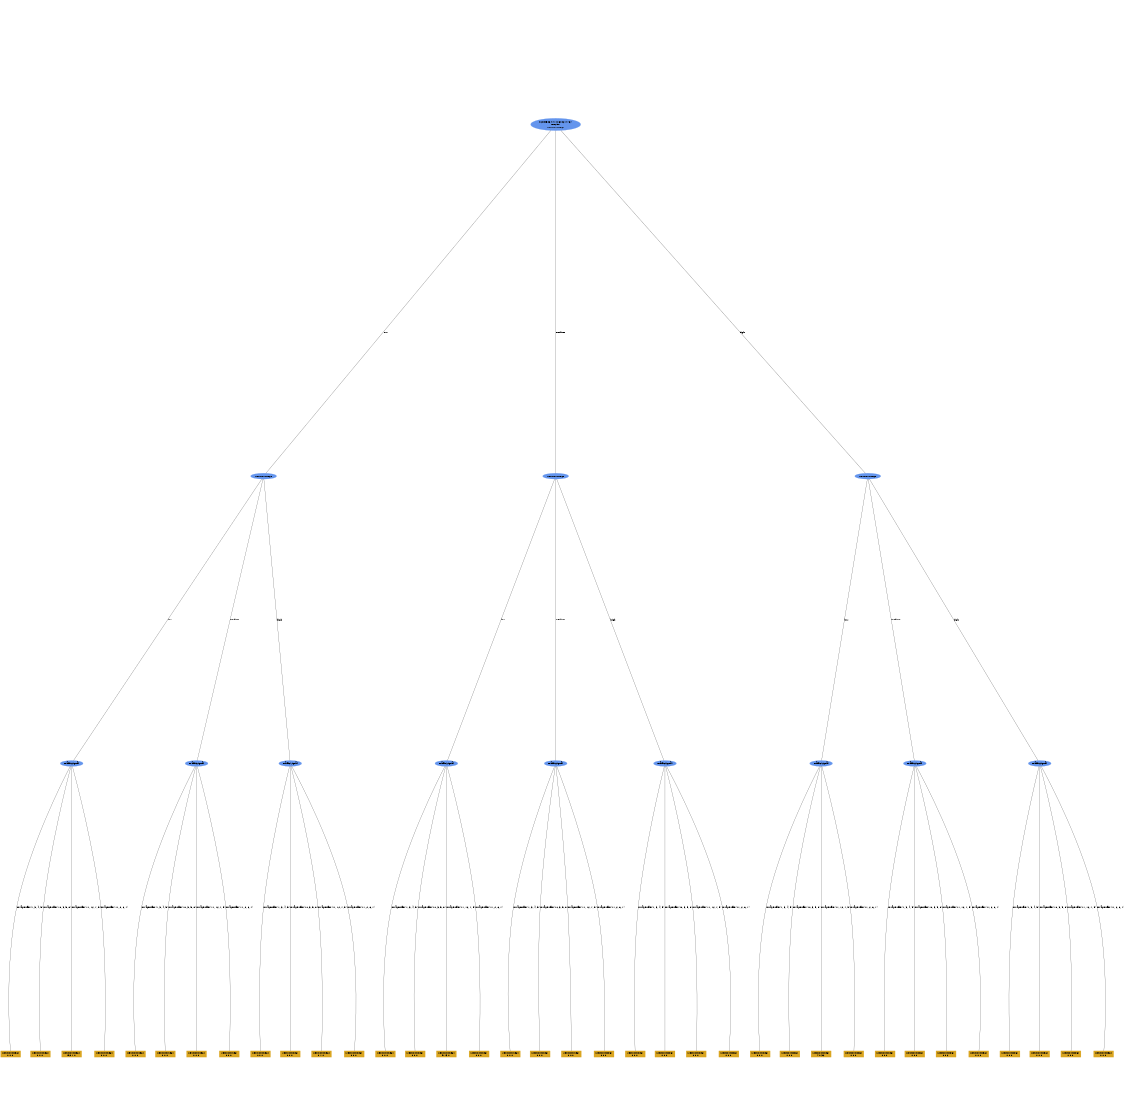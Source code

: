 digraph "DD" {
size = "7.5,10"
ratio=1.0;
center = true;
edge [dir = none];
{ rank = same; node [shape=ellipse, style=filled, color=cornflowerblue];"1709" [label="score=864.7110600217767\nN=250\nWest_out_seg1"];}
{ rank = same; node [shape=ellipse, style=filled, color=cornflowerblue];"1722" [label="West_out_seg0"];}
{ rank = same; node [shape=ellipse, style=filled, color=cornflowerblue];"1735" [label="West_out_seg0"];}
{ rank = same; node [shape=ellipse, style=filled, color=cornflowerblue];"1748" [label="West_out_seg0"];}
{ rank = same; node [shape=ellipse, style=filled, color=cornflowerblue];"1757" [label="TrafficSignal"];}
{ rank = same; node [shape=ellipse, style=filled, color=cornflowerblue];"1767" [label="TrafficSignal"];}
{ rank = same; node [shape=ellipse, style=filled, color=cornflowerblue];"1777" [label="TrafficSignal"];}
{ rank = same; node [shape=ellipse, style=filled, color=cornflowerblue];"1787" [label="TrafficSignal"];}
{ rank = same; node [shape=ellipse, style=filled, color=cornflowerblue];"1797" [label="TrafficSignal"];}
{ rank = same; node [shape=ellipse, style=filled, color=cornflowerblue];"1807" [label="TrafficSignal"];}
{ rank = same; node [shape=ellipse, style=filled, color=cornflowerblue];"1817" [label="TrafficSignal"];}
{ rank = same; node [shape=ellipse, style=filled, color=cornflowerblue];"1827" [label="TrafficSignal"];}
{ rank = same; node [shape=ellipse, style=filled, color=cornflowerblue];"1837" [label="TrafficSignal"];}
{ rank = same; node [shape=box, style=filled, color=goldenrod];"1758" [label="West_out_seg1\n0 0 0 "];}
{ rank = same; node [shape=box, style=filled, color=goldenrod];"1759" [label="West_out_seg1\n0 0 0 "];}
{ rank = same; node [shape=box, style=filled, color=goldenrod];"1760" [label="West_out_seg1\n192 1 0 "];}
{ rank = same; node [shape=box, style=filled, color=goldenrod];"1761" [label="West_out_seg1\n0 0 0 "];}
{ rank = same; node [shape=box, style=filled, color=goldenrod];"1768" [label="West_out_seg1\n0 0 0 "];}
{ rank = same; node [shape=box, style=filled, color=goldenrod];"1769" [label="West_out_seg1\n0 0 0 "];}
{ rank = same; node [shape=box, style=filled, color=goldenrod];"1770" [label="West_out_seg1\n0 0 0 "];}
{ rank = same; node [shape=box, style=filled, color=goldenrod];"1771" [label="West_out_seg1\n0 0 0 "];}
{ rank = same; node [shape=box, style=filled, color=goldenrod];"1778" [label="West_out_seg1\n0 0 0 "];}
{ rank = same; node [shape=box, style=filled, color=goldenrod];"1779" [label="West_out_seg1\n0 0 0 "];}
{ rank = same; node [shape=box, style=filled, color=goldenrod];"1780" [label="West_out_seg1\n0 1 0 "];}
{ rank = same; node [shape=box, style=filled, color=goldenrod];"1781" [label="West_out_seg1\n0 0 0 "];}
{ rank = same; node [shape=box, style=filled, color=goldenrod];"1788" [label="West_out_seg1\n0 0 0 "];}
{ rank = same; node [shape=box, style=filled, color=goldenrod];"1789" [label="West_out_seg1\n0 0 0 "];}
{ rank = same; node [shape=box, style=filled, color=goldenrod];"1790" [label="West_out_seg1\n5 13 0 "];}
{ rank = same; node [shape=box, style=filled, color=goldenrod];"1791" [label="West_out_seg1\n0 0 0 "];}
{ rank = same; node [shape=box, style=filled, color=goldenrod];"1798" [label="West_out_seg1\n0 0 0 "];}
{ rank = same; node [shape=box, style=filled, color=goldenrod];"1799" [label="West_out_seg1\n0 0 0 "];}
{ rank = same; node [shape=box, style=filled, color=goldenrod];"1800" [label="West_out_seg1\n0 0 0 "];}
{ rank = same; node [shape=box, style=filled, color=goldenrod];"1801" [label="West_out_seg1\n0 0 0 "];}
{ rank = same; node [shape=box, style=filled, color=goldenrod];"1808" [label="West_out_seg1\n0 0 0 "];}
{ rank = same; node [shape=box, style=filled, color=goldenrod];"1809" [label="West_out_seg1\n0 0 0 "];}
{ rank = same; node [shape=box, style=filled, color=goldenrod];"1810" [label="West_out_seg1\n0 0 0 "];}
{ rank = same; node [shape=box, style=filled, color=goldenrod];"1811" [label="West_out_seg1\n0 0 0 "];}
{ rank = same; node [shape=box, style=filled, color=goldenrod];"1818" [label="West_out_seg1\n0 0 0 "];}
{ rank = same; node [shape=box, style=filled, color=goldenrod];"1819" [label="West_out_seg1\n0 0 0 "];}
{ rank = same; node [shape=box, style=filled, color=goldenrod];"1820" [label="West_out_seg1\n4 0 32 "];}
{ rank = same; node [shape=box, style=filled, color=goldenrod];"1821" [label="West_out_seg1\n0 0 0 "];}
{ rank = same; node [shape=box, style=filled, color=goldenrod];"1828" [label="West_out_seg1\n0 0 0 "];}
{ rank = same; node [shape=box, style=filled, color=goldenrod];"1829" [label="West_out_seg1\n0 0 0 "];}
{ rank = same; node [shape=box, style=filled, color=goldenrod];"1830" [label="West_out_seg1\n0 0 2 "];}
{ rank = same; node [shape=box, style=filled, color=goldenrod];"1831" [label="West_out_seg1\n0 0 0 "];}
{ rank = same; node [shape=box, style=filled, color=goldenrod];"1838" [label="West_out_seg1\n0 0 0 "];}
{ rank = same; node [shape=box, style=filled, color=goldenrod];"1839" [label="West_out_seg1\n0 0 0 "];}
{ rank = same; node [shape=box, style=filled, color=goldenrod];"1840" [label="West_out_seg1\n0 0 0 "];}
{ rank = same; node [shape=box, style=filled, color=goldenrod];"1841" [label="West_out_seg1\n0 0 0 "];}
"1709" -> "1722" [label = "low"];
"1709" -> "1735" [label = "medium"];
"1709" -> "1748" [label = "high"];
"1722" -> "1757" [label = "low"];
"1722" -> "1767" [label = "medium"];
"1722" -> "1777" [label = "high"];
"1735" -> "1787" [label = "low"];
"1735" -> "1797" [label = "medium"];
"1735" -> "1807" [label = "high"];
"1748" -> "1817" [label = "low"];
"1748" -> "1827" [label = "medium"];
"1748" -> "1837" [label = "high"];
"1757" -> "1758" [label = "ArrayBuffer(1, 3, 4, 5)"];
"1757" -> "1759" [label = "ArrayBuffer(10, 3, 5, 8)"];
"1757" -> "1760" [label = "ArrayBuffer(11, 12, 7, 9)"];
"1757" -> "1761" [label = "ArrayBuffer(11, 2, 6, 7)"];
"1767" -> "1768" [label = "ArrayBuffer(1, 3, 4, 5)"];
"1767" -> "1769" [label = "ArrayBuffer(10, 3, 5, 8)"];
"1767" -> "1770" [label = "ArrayBuffer(11, 12, 7, 9)"];
"1767" -> "1771" [label = "ArrayBuffer(11, 2, 6, 7)"];
"1777" -> "1778" [label = "ArrayBuffer(1, 3, 4, 5)"];
"1777" -> "1779" [label = "ArrayBuffer(10, 3, 5, 8)"];
"1777" -> "1780" [label = "ArrayBuffer(11, 12, 7, 9)"];
"1777" -> "1781" [label = "ArrayBuffer(11, 2, 6, 7)"];
"1787" -> "1788" [label = "ArrayBuffer(1, 3, 4, 5)"];
"1787" -> "1789" [label = "ArrayBuffer(10, 3, 5, 8)"];
"1787" -> "1790" [label = "ArrayBuffer(11, 12, 7, 9)"];
"1787" -> "1791" [label = "ArrayBuffer(11, 2, 6, 7)"];
"1797" -> "1798" [label = "ArrayBuffer(1, 3, 4, 5)"];
"1797" -> "1799" [label = "ArrayBuffer(10, 3, 5, 8)"];
"1797" -> "1800" [label = "ArrayBuffer(11, 12, 7, 9)"];
"1797" -> "1801" [label = "ArrayBuffer(11, 2, 6, 7)"];
"1807" -> "1808" [label = "ArrayBuffer(1, 3, 4, 5)"];
"1807" -> "1809" [label = "ArrayBuffer(10, 3, 5, 8)"];
"1807" -> "1810" [label = "ArrayBuffer(11, 12, 7, 9)"];
"1807" -> "1811" [label = "ArrayBuffer(11, 2, 6, 7)"];
"1817" -> "1818" [label = "ArrayBuffer(1, 3, 4, 5)"];
"1817" -> "1819" [label = "ArrayBuffer(10, 3, 5, 8)"];
"1817" -> "1820" [label = "ArrayBuffer(11, 12, 7, 9)"];
"1817" -> "1821" [label = "ArrayBuffer(11, 2, 6, 7)"];
"1827" -> "1828" [label = "ArrayBuffer(1, 3, 4, 5)"];
"1827" -> "1829" [label = "ArrayBuffer(10, 3, 5, 8)"];
"1827" -> "1830" [label = "ArrayBuffer(11, 12, 7, 9)"];
"1827" -> "1831" [label = "ArrayBuffer(11, 2, 6, 7)"];
"1837" -> "1838" [label = "ArrayBuffer(1, 3, 4, 5)"];
"1837" -> "1839" [label = "ArrayBuffer(10, 3, 5, 8)"];
"1837" -> "1840" [label = "ArrayBuffer(11, 12, 7, 9)"];
"1837" -> "1841" [label = "ArrayBuffer(11, 2, 6, 7)"];

}
